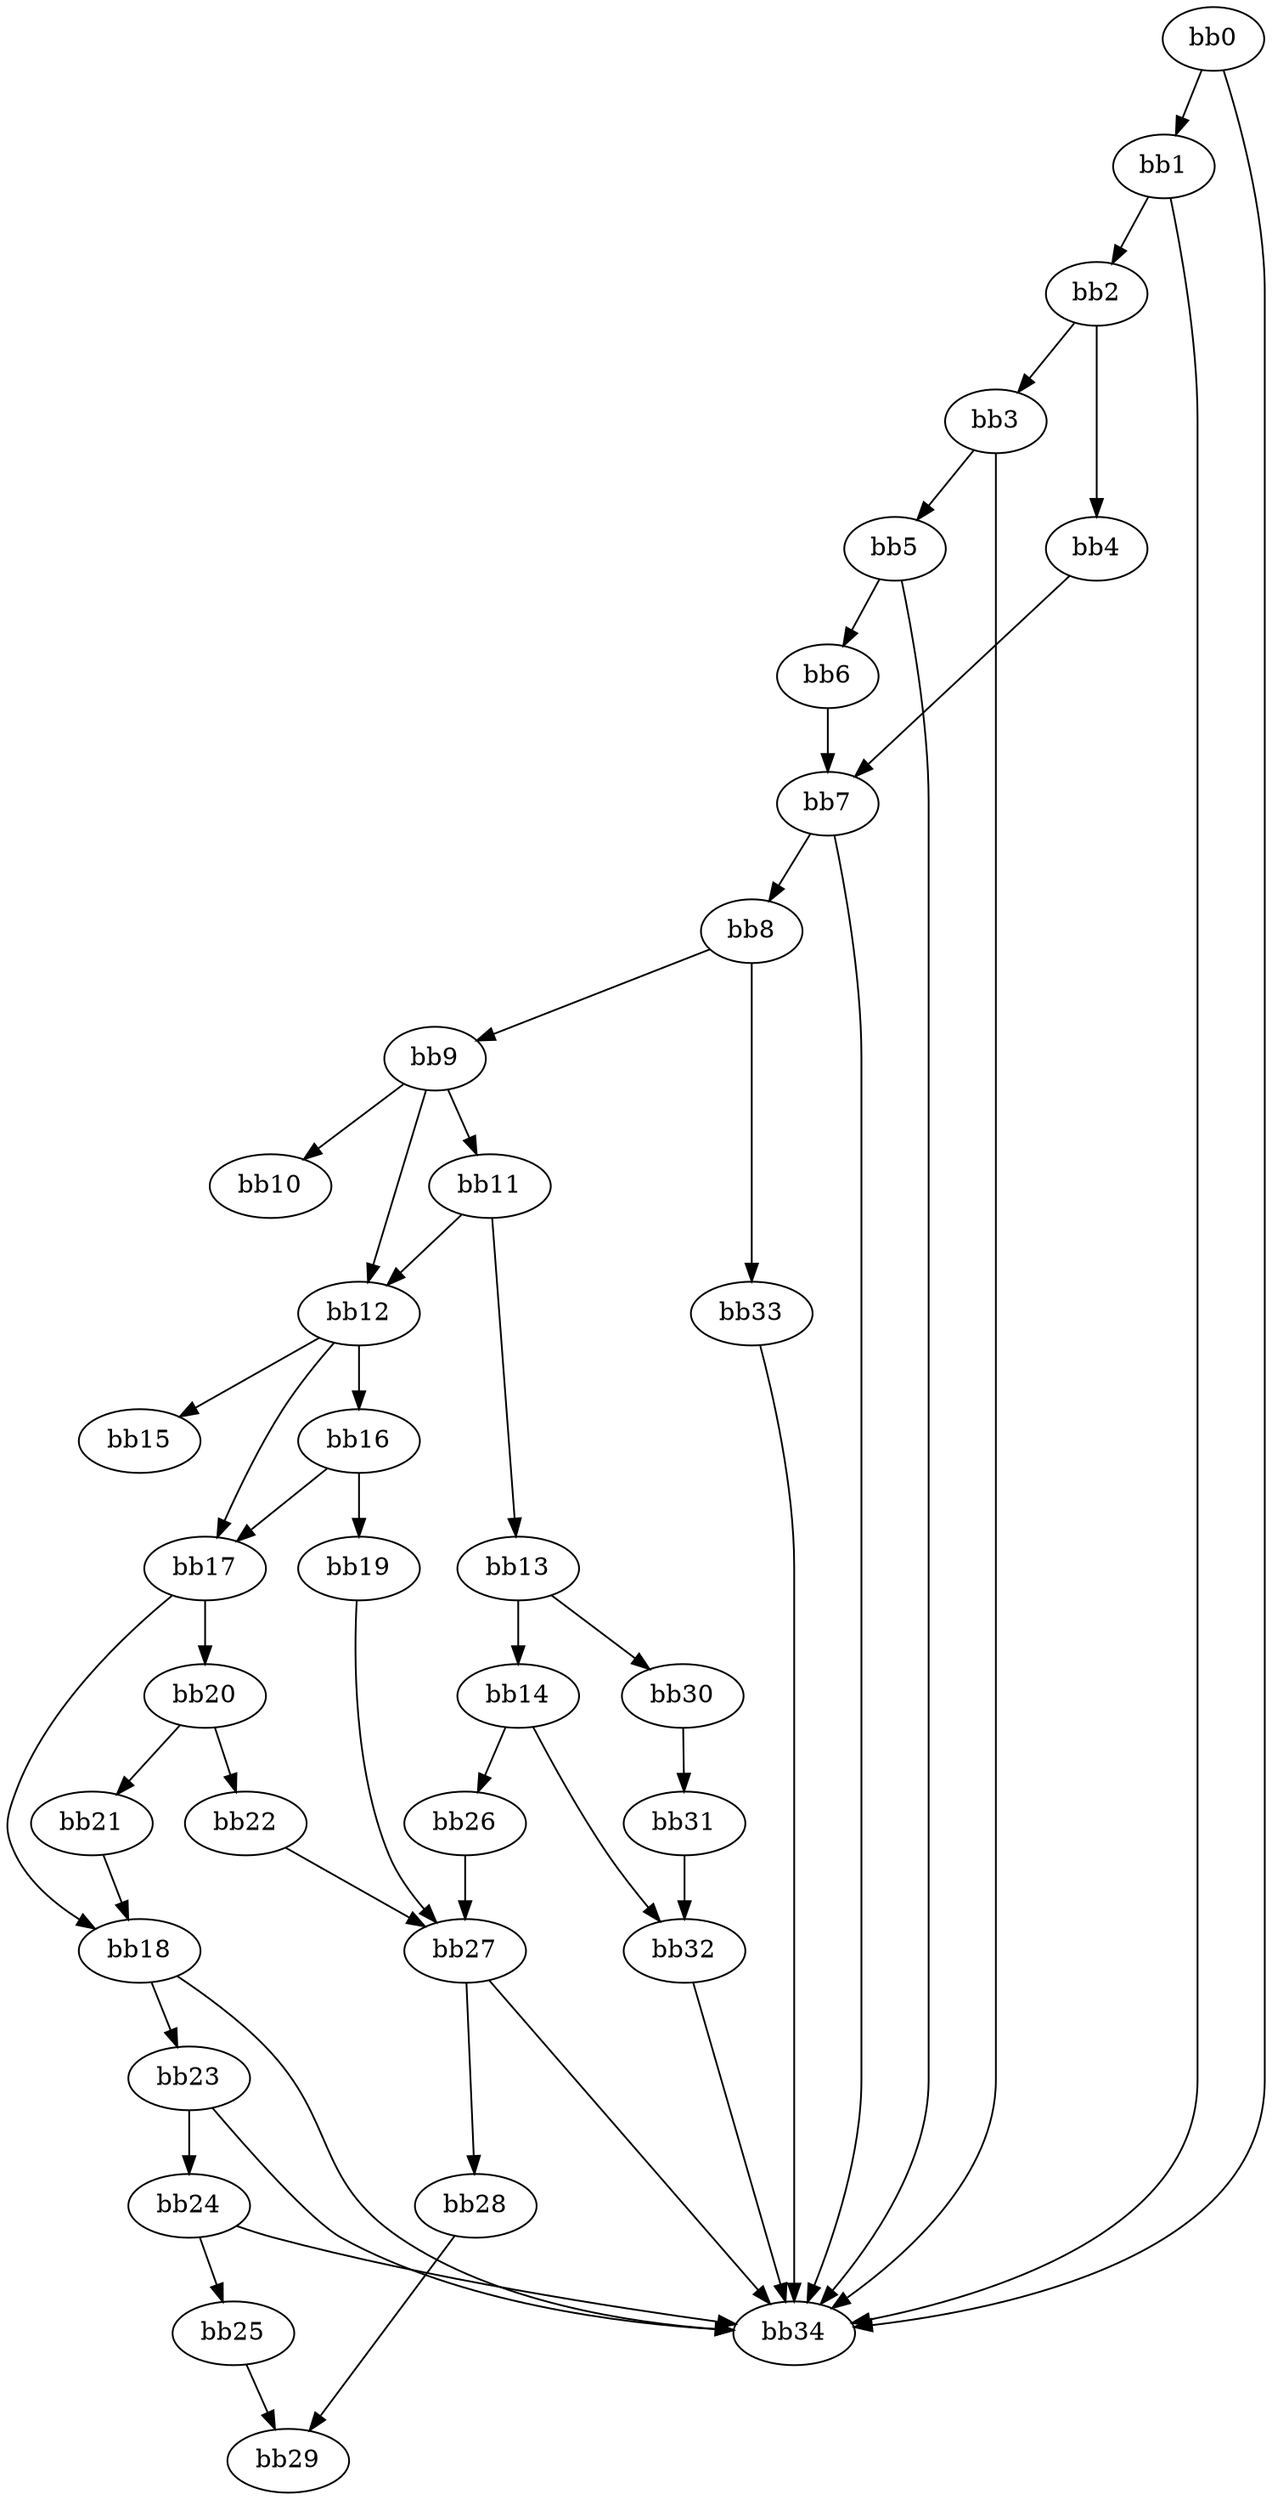 digraph {
    0 [ label = "bb0\l" ]
    1 [ label = "bb1\l" ]
    2 [ label = "bb2\l" ]
    3 [ label = "bb3\l" ]
    4 [ label = "bb4\l" ]
    5 [ label = "bb5\l" ]
    6 [ label = "bb6\l" ]
    7 [ label = "bb7\l" ]
    8 [ label = "bb8\l" ]
    9 [ label = "bb9\l" ]
    10 [ label = "bb10\l" ]
    11 [ label = "bb11\l" ]
    12 [ label = "bb12\l" ]
    13 [ label = "bb13\l" ]
    14 [ label = "bb14\l" ]
    15 [ label = "bb15\l" ]
    16 [ label = "bb16\l" ]
    17 [ label = "bb17\l" ]
    18 [ label = "bb18\l" ]
    19 [ label = "bb19\l" ]
    20 [ label = "bb20\l" ]
    21 [ label = "bb21\l" ]
    22 [ label = "bb22\l" ]
    23 [ label = "bb23\l" ]
    24 [ label = "bb24\l" ]
    25 [ label = "bb25\l" ]
    26 [ label = "bb26\l" ]
    27 [ label = "bb27\l" ]
    28 [ label = "bb28\l" ]
    29 [ label = "bb29\l" ]
    30 [ label = "bb30\l" ]
    31 [ label = "bb31\l" ]
    32 [ label = "bb32\l" ]
    33 [ label = "bb33\l" ]
    34 [ label = "bb34\l" ]
    0 -> 1 [ ]
    0 -> 34 [ ]
    1 -> 2 [ ]
    1 -> 34 [ ]
    2 -> 3 [ ]
    2 -> 4 [ ]
    3 -> 5 [ ]
    3 -> 34 [ ]
    4 -> 7 [ ]
    5 -> 6 [ ]
    5 -> 34 [ ]
    6 -> 7 [ ]
    7 -> 8 [ ]
    7 -> 34 [ ]
    8 -> 9 [ ]
    8 -> 33 [ ]
    9 -> 10 [ ]
    9 -> 11 [ ]
    9 -> 12 [ ]
    11 -> 12 [ ]
    11 -> 13 [ ]
    12 -> 15 [ ]
    12 -> 16 [ ]
    12 -> 17 [ ]
    13 -> 14 [ ]
    13 -> 30 [ ]
    14 -> 26 [ ]
    14 -> 32 [ ]
    16 -> 17 [ ]
    16 -> 19 [ ]
    17 -> 18 [ ]
    17 -> 20 [ ]
    18 -> 23 [ ]
    18 -> 34 [ ]
    19 -> 27 [ ]
    20 -> 21 [ ]
    20 -> 22 [ ]
    21 -> 18 [ ]
    22 -> 27 [ ]
    23 -> 24 [ ]
    23 -> 34 [ ]
    24 -> 25 [ ]
    24 -> 34 [ ]
    25 -> 29 [ ]
    26 -> 27 [ ]
    27 -> 28 [ ]
    27 -> 34 [ ]
    28 -> 29 [ ]
    30 -> 31 [ ]
    31 -> 32 [ ]
    32 -> 34 [ ]
    33 -> 34 [ ]
}

